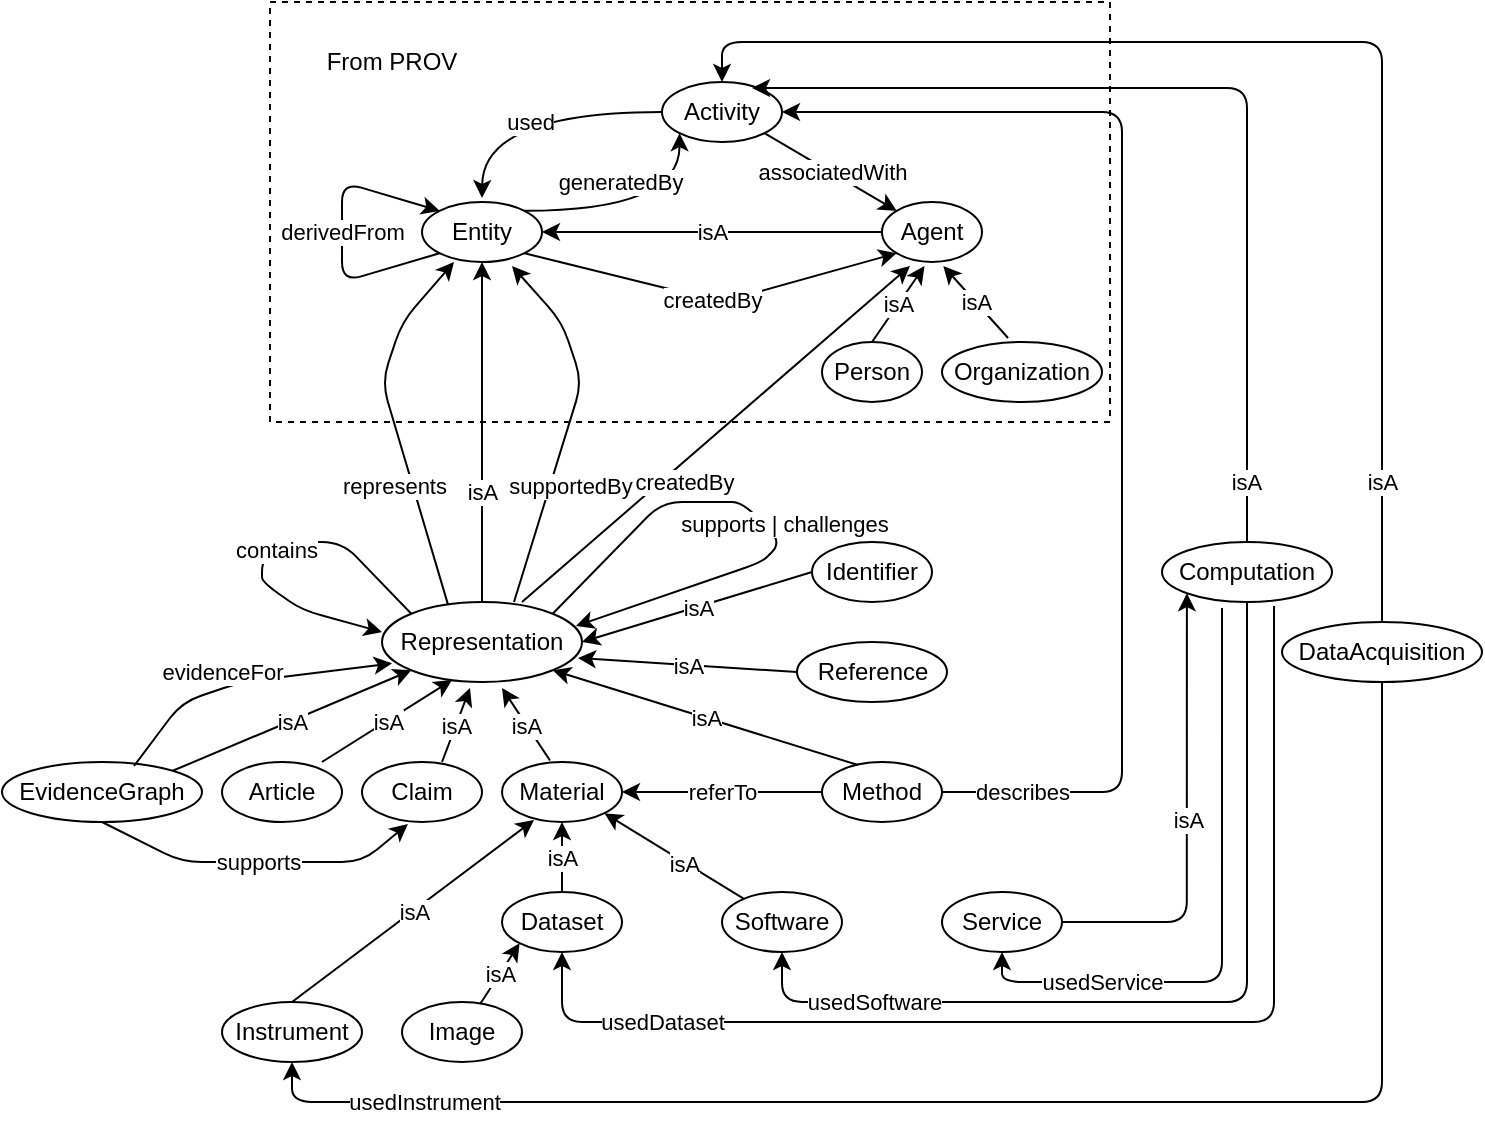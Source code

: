 <mxfile version="13.5.7" type="device"><diagram name="Page-1" id="ad52d381-51e7-2e0d-a935-2d0ddd2fd229"><mxGraphModel dx="813" dy="1363" grid="1" gridSize="10" guides="1" tooltips="1" connect="1" arrows="1" fold="1" page="1" pageScale="1" pageWidth="1100" pageHeight="850" background="#ffffff" math="0" shadow="0"><root><mxCell id="0"/><mxCell id="1" parent="0"/><mxCell id="M4DnN8UkR3fxHLDuSj8c-1" value="Activity" style="ellipse;whiteSpace=wrap;html=1;" parent="1" vertex="1"><mxGeometry x="360" y="20" width="60" height="30" as="geometry"/></mxCell><mxCell id="M4DnN8UkR3fxHLDuSj8c-2" value="Agent" style="ellipse;whiteSpace=wrap;html=1;" parent="1" vertex="1"><mxGeometry x="470" y="80" width="50" height="30" as="geometry"/></mxCell><mxCell id="M4DnN8UkR3fxHLDuSj8c-3" value="Entity" style="ellipse;whiteSpace=wrap;html=1;" parent="1" vertex="1"><mxGeometry x="240" y="80" width="60" height="30" as="geometry"/></mxCell><mxCell id="M4DnN8UkR3fxHLDuSj8c-15" value="Person" style="ellipse;whiteSpace=wrap;html=1;" parent="1" vertex="1"><mxGeometry x="440" y="150" width="50" height="30" as="geometry"/></mxCell><mxCell id="M4DnN8UkR3fxHLDuSj8c-16" value="Organization" style="ellipse;whiteSpace=wrap;html=1;" parent="1" vertex="1"><mxGeometry x="500" y="150" width="80" height="30" as="geometry"/></mxCell><mxCell id="M4DnN8UkR3fxHLDuSj8c-27" value="" style="endArrow=classic;html=1;exitX=0;exitY=0.5;exitDx=0;exitDy=0;edgeStyle=orthogonalEdgeStyle;curved=1;" parent="1" source="M4DnN8UkR3fxHLDuSj8c-1" edge="1"><mxGeometry relative="1" as="geometry"><mxPoint x="380" y="260" as="sourcePoint"/><mxPoint x="270" y="78" as="targetPoint"/></mxGeometry></mxCell><mxCell id="M4DnN8UkR3fxHLDuSj8c-28" value="used" style="edgeLabel;resizable=0;html=1;align=center;verticalAlign=middle;" parent="M4DnN8UkR3fxHLDuSj8c-27" connectable="0" vertex="1"><mxGeometry relative="1" as="geometry"><mxPoint y="5" as="offset"/></mxGeometry></mxCell><mxCell id="M4DnN8UkR3fxHLDuSj8c-29" value="" style="endArrow=classic;html=1;exitX=1;exitY=0;exitDx=0;exitDy=0;entryX=0;entryY=1;entryDx=0;entryDy=0;edgeStyle=orthogonalEdgeStyle;curved=1;" parent="1" source="M4DnN8UkR3fxHLDuSj8c-3" target="M4DnN8UkR3fxHLDuSj8c-1" edge="1"><mxGeometry relative="1" as="geometry"><mxPoint x="380" y="260" as="sourcePoint"/><mxPoint x="480" y="260" as="targetPoint"/></mxGeometry></mxCell><mxCell id="M4DnN8UkR3fxHLDuSj8c-30" value="generatedBy" style="edgeLabel;resizable=0;html=1;align=center;verticalAlign=middle;" parent="M4DnN8UkR3fxHLDuSj8c-29" connectable="0" vertex="1"><mxGeometry relative="1" as="geometry"><mxPoint x="-10" y="-15" as="offset"/></mxGeometry></mxCell><mxCell id="M4DnN8UkR3fxHLDuSj8c-32" value="" style="endArrow=classic;html=1;exitX=1;exitY=1;exitDx=0;exitDy=0;entryX=0;entryY=0;entryDx=0;entryDy=0;" parent="1" source="M4DnN8UkR3fxHLDuSj8c-1" target="M4DnN8UkR3fxHLDuSj8c-2" edge="1"><mxGeometry relative="1" as="geometry"><mxPoint x="380" y="260" as="sourcePoint"/><mxPoint x="480" y="260" as="targetPoint"/></mxGeometry></mxCell><mxCell id="M4DnN8UkR3fxHLDuSj8c-33" value="associatedWith" style="edgeLabel;resizable=0;html=1;align=center;verticalAlign=middle;" parent="M4DnN8UkR3fxHLDuSj8c-32" connectable="0" vertex="1"><mxGeometry relative="1" as="geometry"/></mxCell><mxCell id="M4DnN8UkR3fxHLDuSj8c-35" value="" style="endArrow=classic;html=1;exitX=0.5;exitY=0;exitDx=0;exitDy=0;entryX=0.425;entryY=1.067;entryDx=0;entryDy=0;entryPerimeter=0;" parent="1" source="M4DnN8UkR3fxHLDuSj8c-15" target="M4DnN8UkR3fxHLDuSj8c-2" edge="1"><mxGeometry relative="1" as="geometry"><mxPoint x="380" y="260" as="sourcePoint"/><mxPoint x="480" y="260" as="targetPoint"/></mxGeometry></mxCell><mxCell id="M4DnN8UkR3fxHLDuSj8c-36" value="isA" style="edgeLabel;resizable=0;html=1;align=center;verticalAlign=middle;" parent="M4DnN8UkR3fxHLDuSj8c-35" connectable="0" vertex="1"><mxGeometry relative="1" as="geometry"/></mxCell><mxCell id="M4DnN8UkR3fxHLDuSj8c-37" value="" style="endArrow=classic;html=1;exitX=0.413;exitY=-0.067;exitDx=0;exitDy=0;exitPerimeter=0;entryX=0.613;entryY=1.067;entryDx=0;entryDy=0;entryPerimeter=0;" parent="1" source="M4DnN8UkR3fxHLDuSj8c-16" target="M4DnN8UkR3fxHLDuSj8c-2" edge="1"><mxGeometry relative="1" as="geometry"><mxPoint x="380" y="260" as="sourcePoint"/><mxPoint x="480" y="260" as="targetPoint"/></mxGeometry></mxCell><mxCell id="M4DnN8UkR3fxHLDuSj8c-38" value="isA" style="edgeLabel;resizable=0;html=1;align=center;verticalAlign=middle;" parent="M4DnN8UkR3fxHLDuSj8c-37" connectable="0" vertex="1"><mxGeometry relative="1" as="geometry"/></mxCell><mxCell id="M4DnN8UkR3fxHLDuSj8c-40" value="" style="endArrow=classic;html=1;exitX=0;exitY=0.5;exitDx=0;exitDy=0;entryX=1;entryY=0.5;entryDx=0;entryDy=0;" parent="1" source="M4DnN8UkR3fxHLDuSj8c-2" target="M4DnN8UkR3fxHLDuSj8c-3" edge="1"><mxGeometry relative="1" as="geometry"><mxPoint x="380" y="260" as="sourcePoint"/><mxPoint x="480" y="260" as="targetPoint"/></mxGeometry></mxCell><mxCell id="M4DnN8UkR3fxHLDuSj8c-41" value="isA" style="edgeLabel;resizable=0;html=1;align=center;verticalAlign=middle;" parent="M4DnN8UkR3fxHLDuSj8c-40" connectable="0" vertex="1"><mxGeometry relative="1" as="geometry"/></mxCell><mxCell id="M4DnN8UkR3fxHLDuSj8c-44" value="" style="endArrow=classic;html=1;exitX=1;exitY=1;exitDx=0;exitDy=0;entryX=0;entryY=1;entryDx=0;entryDy=0;" parent="1" source="M4DnN8UkR3fxHLDuSj8c-3" target="M4DnN8UkR3fxHLDuSj8c-2" edge="1"><mxGeometry relative="1" as="geometry"><mxPoint x="380" y="260" as="sourcePoint"/><mxPoint x="480" y="260" as="targetPoint"/><Array as="points"><mxPoint x="390" y="130"/></Array></mxGeometry></mxCell><mxCell id="M4DnN8UkR3fxHLDuSj8c-45" value="createdBy" style="edgeLabel;resizable=0;html=1;align=center;verticalAlign=middle;" parent="M4DnN8UkR3fxHLDuSj8c-44" connectable="0" vertex="1"><mxGeometry relative="1" as="geometry"/></mxCell><mxCell id="M4DnN8UkR3fxHLDuSj8c-46" value="Representation" style="ellipse;whiteSpace=wrap;html=1;" parent="1" vertex="1"><mxGeometry x="220" y="280" width="100" height="40" as="geometry"/></mxCell><mxCell id="M4DnN8UkR3fxHLDuSj8c-47" value="" style="endArrow=classic;html=1;exitX=0;exitY=1;exitDx=0;exitDy=0;entryX=0;entryY=0;entryDx=0;entryDy=0;" parent="1" source="M4DnN8UkR3fxHLDuSj8c-3" target="M4DnN8UkR3fxHLDuSj8c-3" edge="1"><mxGeometry relative="1" as="geometry"><mxPoint x="380" y="260" as="sourcePoint"/><mxPoint x="240" y="84" as="targetPoint"/><Array as="points"><mxPoint x="200" y="120"/><mxPoint x="200" y="70"/></Array></mxGeometry></mxCell><mxCell id="M4DnN8UkR3fxHLDuSj8c-48" value="derivedFrom" style="edgeLabel;resizable=0;html=1;align=center;verticalAlign=middle;" parent="M4DnN8UkR3fxHLDuSj8c-47" connectable="0" vertex="1"><mxGeometry relative="1" as="geometry"/></mxCell><mxCell id="M4DnN8UkR3fxHLDuSj8c-49" value="" style="endArrow=classic;html=1;exitX=0.5;exitY=0;exitDx=0;exitDy=0;entryX=0.5;entryY=1;entryDx=0;entryDy=0;" parent="1" source="M4DnN8UkR3fxHLDuSj8c-46" target="M4DnN8UkR3fxHLDuSj8c-3" edge="1"><mxGeometry relative="1" as="geometry"><mxPoint x="380" y="260" as="sourcePoint"/><mxPoint x="480" y="260" as="targetPoint"/></mxGeometry></mxCell><mxCell id="M4DnN8UkR3fxHLDuSj8c-50" value="isA" style="edgeLabel;resizable=0;html=1;align=center;verticalAlign=middle;" parent="M4DnN8UkR3fxHLDuSj8c-49" connectable="0" vertex="1"><mxGeometry relative="1" as="geometry"><mxPoint y="30" as="offset"/></mxGeometry></mxCell><mxCell id="M4DnN8UkR3fxHLDuSj8c-51" value="" style="endArrow=classic;html=1;exitX=0.33;exitY=0.033;exitDx=0;exitDy=0;exitPerimeter=0;" parent="1" source="M4DnN8UkR3fxHLDuSj8c-46" edge="1"><mxGeometry relative="1" as="geometry"><mxPoint x="380" y="260" as="sourcePoint"/><mxPoint x="256" y="110" as="targetPoint"/><Array as="points"><mxPoint x="220" y="170"/><mxPoint x="230" y="140"/></Array></mxGeometry></mxCell><mxCell id="M4DnN8UkR3fxHLDuSj8c-52" value="represents" style="edgeLabel;resizable=0;html=1;align=center;verticalAlign=middle;" parent="M4DnN8UkR3fxHLDuSj8c-51" connectable="0" vertex="1"><mxGeometry relative="1" as="geometry"><mxPoint x="-0.34" y="30.56" as="offset"/></mxGeometry></mxCell><mxCell id="M4DnN8UkR3fxHLDuSj8c-53" value="" style="endArrow=classic;html=1;exitX=0.66;exitY=0;exitDx=0;exitDy=0;exitPerimeter=0;" parent="1" source="M4DnN8UkR3fxHLDuSj8c-46" edge="1"><mxGeometry relative="1" as="geometry"><mxPoint x="380" y="260" as="sourcePoint"/><mxPoint x="285" y="112" as="targetPoint"/><Array as="points"><mxPoint x="320" y="170"/><mxPoint x="310" y="140"/></Array></mxGeometry></mxCell><mxCell id="M4DnN8UkR3fxHLDuSj8c-54" value="supportedBy" style="edgeLabel;resizable=0;html=1;align=center;verticalAlign=middle;" parent="M4DnN8UkR3fxHLDuSj8c-53" connectable="0" vertex="1"><mxGeometry relative="1" as="geometry"><mxPoint x="0.48" y="29.16" as="offset"/></mxGeometry></mxCell><mxCell id="M4DnN8UkR3fxHLDuSj8c-55" value="" style="endArrow=classic;html=1;entryX=0.28;entryY=1.067;entryDx=0;entryDy=0;entryPerimeter=0;" parent="1" target="M4DnN8UkR3fxHLDuSj8c-2" edge="1"><mxGeometry relative="1" as="geometry"><mxPoint x="290" y="280" as="sourcePoint"/><mxPoint x="480" y="260" as="targetPoint"/></mxGeometry></mxCell><mxCell id="M4DnN8UkR3fxHLDuSj8c-56" value="createdBy" style="edgeLabel;resizable=0;html=1;align=center;verticalAlign=middle;" parent="M4DnN8UkR3fxHLDuSj8c-55" connectable="0" vertex="1"><mxGeometry relative="1" as="geometry"><mxPoint x="-16.76" y="23.79" as="offset"/></mxGeometry></mxCell><mxCell id="M4DnN8UkR3fxHLDuSj8c-59" value="" style="endArrow=classic;html=1;exitX=0;exitY=0;exitDx=0;exitDy=0;" parent="1" source="M4DnN8UkR3fxHLDuSj8c-46" edge="1"><mxGeometry relative="1" as="geometry"><mxPoint x="380" y="260" as="sourcePoint"/><mxPoint x="220" y="295" as="targetPoint"/><Array as="points"><mxPoint x="200" y="250"/><mxPoint x="180" y="250"/><mxPoint x="170" y="250"/><mxPoint x="160" y="260"/><mxPoint x="160" y="270"/><mxPoint x="180" y="284"/></Array></mxGeometry></mxCell><mxCell id="M4DnN8UkR3fxHLDuSj8c-60" value="contains" style="edgeLabel;resizable=0;html=1;align=center;verticalAlign=middle;" parent="M4DnN8UkR3fxHLDuSj8c-59" connectable="0" vertex="1"><mxGeometry relative="1" as="geometry"/></mxCell><mxCell id="M4DnN8UkR3fxHLDuSj8c-63" value="" style="endArrow=classic;html=1;entryX=0.97;entryY=0.3;entryDx=0;entryDy=0;exitX=1;exitY=0;exitDx=0;exitDy=0;entryPerimeter=0;" parent="1" source="M4DnN8UkR3fxHLDuSj8c-46" target="M4DnN8UkR3fxHLDuSj8c-46" edge="1"><mxGeometry relative="1" as="geometry"><mxPoint x="310" y="289" as="sourcePoint"/><mxPoint x="480" y="260" as="targetPoint"/><Array as="points"><mxPoint x="360" y="230"/><mxPoint x="380" y="230"/><mxPoint x="400" y="230"/><mxPoint x="420" y="250"/><mxPoint x="410" y="260"/></Array></mxGeometry></mxCell><mxCell id="M4DnN8UkR3fxHLDuSj8c-64" value="supports | challenges" style="edgeLabel;resizable=0;html=1;align=center;verticalAlign=middle;" parent="M4DnN8UkR3fxHLDuSj8c-63" connectable="0" vertex="1"><mxGeometry relative="1" as="geometry"><mxPoint x="12.29" y="2.29" as="offset"/></mxGeometry></mxCell><mxCell id="M4DnN8UkR3fxHLDuSj8c-65" value="EvidenceGraph" style="ellipse;whiteSpace=wrap;html=1;" parent="1" vertex="1"><mxGeometry x="30" y="360" width="100" height="30" as="geometry"/></mxCell><mxCell id="M4DnN8UkR3fxHLDuSj8c-66" value="Article" style="ellipse;whiteSpace=wrap;html=1;" parent="1" vertex="1"><mxGeometry x="140" y="360" width="60" height="30" as="geometry"/></mxCell><mxCell id="M4DnN8UkR3fxHLDuSj8c-67" value="Claim" style="ellipse;whiteSpace=wrap;html=1;" parent="1" vertex="1"><mxGeometry x="210" y="360" width="60" height="30" as="geometry"/></mxCell><mxCell id="M4DnN8UkR3fxHLDuSj8c-68" value="Material" style="ellipse;whiteSpace=wrap;html=1;" parent="1" vertex="1"><mxGeometry x="280" y="360" width="60" height="30" as="geometry"/></mxCell><mxCell id="M4DnN8UkR3fxHLDuSj8c-69" value="Method" style="ellipse;whiteSpace=wrap;html=1;" parent="1" vertex="1"><mxGeometry x="440" y="360" width="60" height="30" as="geometry"/></mxCell><mxCell id="M4DnN8UkR3fxHLDuSj8c-70" value="Reference" style="ellipse;whiteSpace=wrap;html=1;" parent="1" vertex="1"><mxGeometry x="427.5" y="300" width="75" height="30" as="geometry"/></mxCell><mxCell id="M4DnN8UkR3fxHLDuSj8c-71" value="Identifier" style="ellipse;whiteSpace=wrap;html=1;" parent="1" vertex="1"><mxGeometry x="435" y="250" width="60" height="30" as="geometry"/></mxCell><mxCell id="M4DnN8UkR3fxHLDuSj8c-72" value="" style="endArrow=classic;html=1;exitX=0.66;exitY=0.067;exitDx=0;exitDy=0;exitPerimeter=0;entryX=0.05;entryY=0.767;entryDx=0;entryDy=0;entryPerimeter=0;" parent="1" source="M4DnN8UkR3fxHLDuSj8c-65" target="M4DnN8UkR3fxHLDuSj8c-46" edge="1"><mxGeometry relative="1" as="geometry"><mxPoint x="380" y="260" as="sourcePoint"/><mxPoint x="480" y="260" as="targetPoint"/><Array as="points"><mxPoint x="120" y="330"/><mxPoint x="150" y="320"/></Array></mxGeometry></mxCell><mxCell id="M4DnN8UkR3fxHLDuSj8c-73" value="evidenceFor" style="edgeLabel;resizable=0;html=1;align=center;verticalAlign=middle;" parent="M4DnN8UkR3fxHLDuSj8c-72" connectable="0" vertex="1"><mxGeometry relative="1" as="geometry"><mxPoint x="-12.35" y="-4.71" as="offset"/></mxGeometry></mxCell><mxCell id="M4DnN8UkR3fxHLDuSj8c-75" value="" style="endArrow=classic;html=1;exitX=1;exitY=0;exitDx=0;exitDy=0;entryX=0;entryY=1;entryDx=0;entryDy=0;" parent="1" source="M4DnN8UkR3fxHLDuSj8c-65" target="M4DnN8UkR3fxHLDuSj8c-46" edge="1"><mxGeometry relative="1" as="geometry"><mxPoint x="380" y="260" as="sourcePoint"/><mxPoint x="480" y="260" as="targetPoint"/></mxGeometry></mxCell><mxCell id="M4DnN8UkR3fxHLDuSj8c-76" value="isA" style="edgeLabel;resizable=0;html=1;align=center;verticalAlign=middle;" parent="M4DnN8UkR3fxHLDuSj8c-75" connectable="0" vertex="1"><mxGeometry relative="1" as="geometry"/></mxCell><mxCell id="M4DnN8UkR3fxHLDuSj8c-77" value="" style="endArrow=classic;html=1;exitX=0.833;exitY=0;exitDx=0;exitDy=0;exitPerimeter=0;entryX=0.35;entryY=0.975;entryDx=0;entryDy=0;entryPerimeter=0;" parent="1" source="M4DnN8UkR3fxHLDuSj8c-66" target="M4DnN8UkR3fxHLDuSj8c-46" edge="1"><mxGeometry relative="1" as="geometry"><mxPoint x="380" y="260" as="sourcePoint"/><mxPoint x="480" y="260" as="targetPoint"/></mxGeometry></mxCell><mxCell id="M4DnN8UkR3fxHLDuSj8c-78" value="isA" style="edgeLabel;resizable=0;html=1;align=center;verticalAlign=middle;" parent="M4DnN8UkR3fxHLDuSj8c-77" connectable="0" vertex="1"><mxGeometry relative="1" as="geometry"/></mxCell><mxCell id="M4DnN8UkR3fxHLDuSj8c-79" value="" style="endArrow=classic;html=1;exitX=0.667;exitY=0;exitDx=0;exitDy=0;exitPerimeter=0;entryX=0.44;entryY=1.075;entryDx=0;entryDy=0;entryPerimeter=0;" parent="1" source="M4DnN8UkR3fxHLDuSj8c-67" target="M4DnN8UkR3fxHLDuSj8c-46" edge="1"><mxGeometry relative="1" as="geometry"><mxPoint x="380" y="260" as="sourcePoint"/><mxPoint x="480" y="260" as="targetPoint"/></mxGeometry></mxCell><mxCell id="M4DnN8UkR3fxHLDuSj8c-80" value="isA" style="edgeLabel;resizable=0;html=1;align=center;verticalAlign=middle;" parent="M4DnN8UkR3fxHLDuSj8c-79" connectable="0" vertex="1"><mxGeometry relative="1" as="geometry"/></mxCell><mxCell id="M4DnN8UkR3fxHLDuSj8c-81" value="" style="endArrow=classic;html=1;exitX=0.4;exitY=-0.025;exitDx=0;exitDy=0;exitPerimeter=0;" parent="1" source="M4DnN8UkR3fxHLDuSj8c-68" edge="1"><mxGeometry relative="1" as="geometry"><mxPoint x="380" y="260" as="sourcePoint"/><mxPoint x="280" y="323" as="targetPoint"/></mxGeometry></mxCell><mxCell id="M4DnN8UkR3fxHLDuSj8c-82" value="isA" style="edgeLabel;resizable=0;html=1;align=center;verticalAlign=middle;" parent="M4DnN8UkR3fxHLDuSj8c-81" connectable="0" vertex="1"><mxGeometry relative="1" as="geometry"/></mxCell><mxCell id="M4DnN8UkR3fxHLDuSj8c-83" value="" style="endArrow=classic;html=1;exitX=0.3;exitY=0.05;exitDx=0;exitDy=0;exitPerimeter=0;entryX=1;entryY=1;entryDx=0;entryDy=0;" parent="1" source="M4DnN8UkR3fxHLDuSj8c-69" target="M4DnN8UkR3fxHLDuSj8c-46" edge="1"><mxGeometry relative="1" as="geometry"><mxPoint x="380" y="260" as="sourcePoint"/><mxPoint x="480" y="260" as="targetPoint"/></mxGeometry></mxCell><mxCell id="M4DnN8UkR3fxHLDuSj8c-84" value="isA" style="edgeLabel;resizable=0;html=1;align=center;verticalAlign=middle;" parent="M4DnN8UkR3fxHLDuSj8c-83" connectable="0" vertex="1"><mxGeometry relative="1" as="geometry"/></mxCell><mxCell id="M4DnN8UkR3fxHLDuSj8c-85" value="" style="endArrow=classic;html=1;entryX=0.98;entryY=0.7;entryDx=0;entryDy=0;entryPerimeter=0;exitX=0;exitY=0.5;exitDx=0;exitDy=0;" parent="1" source="M4DnN8UkR3fxHLDuSj8c-70" target="M4DnN8UkR3fxHLDuSj8c-46" edge="1"><mxGeometry relative="1" as="geometry"><mxPoint x="431" y="315" as="sourcePoint"/><mxPoint x="480" y="260" as="targetPoint"/></mxGeometry></mxCell><mxCell id="M4DnN8UkR3fxHLDuSj8c-86" value="isA" style="edgeLabel;resizable=0;html=1;align=center;verticalAlign=middle;" parent="M4DnN8UkR3fxHLDuSj8c-85" connectable="0" vertex="1"><mxGeometry relative="1" as="geometry"/></mxCell><mxCell id="M4DnN8UkR3fxHLDuSj8c-87" value="" style="endArrow=classic;html=1;exitX=0;exitY=0.5;exitDx=0;exitDy=0;entryX=1;entryY=0.5;entryDx=0;entryDy=0;" parent="1" source="M4DnN8UkR3fxHLDuSj8c-71" target="M4DnN8UkR3fxHLDuSj8c-46" edge="1"><mxGeometry relative="1" as="geometry"><mxPoint x="380" y="260" as="sourcePoint"/><mxPoint x="480" y="260" as="targetPoint"/></mxGeometry></mxCell><mxCell id="M4DnN8UkR3fxHLDuSj8c-88" value="isA" style="edgeLabel;resizable=0;html=1;align=center;verticalAlign=middle;" parent="M4DnN8UkR3fxHLDuSj8c-87" connectable="0" vertex="1"><mxGeometry relative="1" as="geometry"/></mxCell><mxCell id="M4DnN8UkR3fxHLDuSj8c-89" value="" style="endArrow=classic;html=1;exitX=0;exitY=0.5;exitDx=0;exitDy=0;entryX=1;entryY=0.5;entryDx=0;entryDy=0;" parent="1" source="M4DnN8UkR3fxHLDuSj8c-69" target="M4DnN8UkR3fxHLDuSj8c-68" edge="1"><mxGeometry relative="1" as="geometry"><mxPoint x="380" y="260" as="sourcePoint"/><mxPoint x="480" y="260" as="targetPoint"/></mxGeometry></mxCell><mxCell id="M4DnN8UkR3fxHLDuSj8c-90" value="referTo" style="edgeLabel;resizable=0;html=1;align=center;verticalAlign=middle;" parent="M4DnN8UkR3fxHLDuSj8c-89" connectable="0" vertex="1"><mxGeometry relative="1" as="geometry"/></mxCell><mxCell id="M4DnN8UkR3fxHLDuSj8c-91" value="" style="endArrow=classic;html=1;exitX=0.5;exitY=1;exitDx=0;exitDy=0;entryX=0.383;entryY=1.033;entryDx=0;entryDy=0;entryPerimeter=0;" parent="1" source="M4DnN8UkR3fxHLDuSj8c-65" target="M4DnN8UkR3fxHLDuSj8c-67" edge="1"><mxGeometry relative="1" as="geometry"><mxPoint x="380" y="260" as="sourcePoint"/><mxPoint x="480" y="260" as="targetPoint"/><Array as="points"><mxPoint x="120" y="410"/><mxPoint x="160" y="410"/><mxPoint x="210" y="410"/></Array></mxGeometry></mxCell><mxCell id="M4DnN8UkR3fxHLDuSj8c-92" value="supports" style="edgeLabel;resizable=0;html=1;align=center;verticalAlign=middle;" parent="M4DnN8UkR3fxHLDuSj8c-91" connectable="0" vertex="1"><mxGeometry relative="1" as="geometry"/></mxCell><mxCell id="M4DnN8UkR3fxHLDuSj8c-93" value="" style="endArrow=classic;html=1;exitX=1;exitY=0.5;exitDx=0;exitDy=0;entryX=1;entryY=0.5;entryDx=0;entryDy=0;edgeStyle=orthogonalEdgeStyle;" parent="1" source="M4DnN8UkR3fxHLDuSj8c-69" target="M4DnN8UkR3fxHLDuSj8c-1" edge="1"><mxGeometry relative="1" as="geometry"><mxPoint x="380" y="260" as="sourcePoint"/><mxPoint x="480" y="260" as="targetPoint"/><Array as="points"><mxPoint x="590" y="375"/><mxPoint x="590" y="35"/></Array></mxGeometry></mxCell><mxCell id="M4DnN8UkR3fxHLDuSj8c-94" value="describes" style="edgeLabel;resizable=0;html=1;align=center;verticalAlign=middle;" parent="M4DnN8UkR3fxHLDuSj8c-93" connectable="0" vertex="1"><mxGeometry relative="1" as="geometry"><mxPoint x="-50" y="210" as="offset"/></mxGeometry></mxCell><mxCell id="M4DnN8UkR3fxHLDuSj8c-95" value="Computation" style="ellipse;whiteSpace=wrap;html=1;" parent="1" vertex="1"><mxGeometry x="610" y="250" width="85" height="30" as="geometry"/></mxCell><mxCell id="M4DnN8UkR3fxHLDuSj8c-96" value="DataAcquisition" style="ellipse;whiteSpace=wrap;html=1;" parent="1" vertex="1"><mxGeometry x="670" y="290" width="100" height="30" as="geometry"/></mxCell><mxCell id="M4DnN8UkR3fxHLDuSj8c-97" value="Image" style="ellipse;whiteSpace=wrap;html=1;" parent="1" vertex="1"><mxGeometry x="230" y="480" width="60" height="30" as="geometry"/></mxCell><mxCell id="M4DnN8UkR3fxHLDuSj8c-98" value="Instrument" style="ellipse;whiteSpace=wrap;html=1;" parent="1" vertex="1"><mxGeometry x="140" y="480" width="70" height="30" as="geometry"/></mxCell><mxCell id="M4DnN8UkR3fxHLDuSj8c-99" value="Dataset" style="ellipse;whiteSpace=wrap;html=1;" parent="1" vertex="1"><mxGeometry x="280" y="425" width="60" height="30" as="geometry"/></mxCell><mxCell id="M4DnN8UkR3fxHLDuSj8c-100" value="Software" style="ellipse;whiteSpace=wrap;html=1;" parent="1" vertex="1"><mxGeometry x="390" y="425" width="60" height="30" as="geometry"/></mxCell><mxCell id="M4DnN8UkR3fxHLDuSj8c-101" value="Service" style="ellipse;whiteSpace=wrap;html=1;" parent="1" vertex="1"><mxGeometry x="500" y="425" width="60" height="30" as="geometry"/></mxCell><mxCell id="M4DnN8UkR3fxHLDuSj8c-102" value="" style="endArrow=classic;html=1;exitX=0.5;exitY=0;exitDx=0;exitDy=0;entryX=0.267;entryY=0.967;entryDx=0;entryDy=0;entryPerimeter=0;" parent="1" source="M4DnN8UkR3fxHLDuSj8c-98" target="M4DnN8UkR3fxHLDuSj8c-68" edge="1"><mxGeometry relative="1" as="geometry"><mxPoint x="310" y="260" as="sourcePoint"/><mxPoint x="410" y="260" as="targetPoint"/></mxGeometry></mxCell><mxCell id="M4DnN8UkR3fxHLDuSj8c-103" value="isA" style="edgeLabel;resizable=0;html=1;align=center;verticalAlign=middle;" parent="M4DnN8UkR3fxHLDuSj8c-102" connectable="0" vertex="1"><mxGeometry relative="1" as="geometry"/></mxCell><mxCell id="M4DnN8UkR3fxHLDuSj8c-104" value="" style="endArrow=classic;html=1;entryX=0;entryY=1;entryDx=0;entryDy=0;" parent="1" source="M4DnN8UkR3fxHLDuSj8c-97" target="M4DnN8UkR3fxHLDuSj8c-99" edge="1"><mxGeometry relative="1" as="geometry"><mxPoint x="310" y="260" as="sourcePoint"/><mxPoint x="410" y="260" as="targetPoint"/></mxGeometry></mxCell><mxCell id="M4DnN8UkR3fxHLDuSj8c-105" value="isA" style="edgeLabel;resizable=0;html=1;align=center;verticalAlign=middle;" parent="M4DnN8UkR3fxHLDuSj8c-104" connectable="0" vertex="1"><mxGeometry relative="1" as="geometry"/></mxCell><mxCell id="M4DnN8UkR3fxHLDuSj8c-106" value="" style="endArrow=classic;html=1;entryX=0.5;entryY=1;entryDx=0;entryDy=0;exitX=0.5;exitY=0;exitDx=0;exitDy=0;" parent="1" source="M4DnN8UkR3fxHLDuSj8c-99" target="M4DnN8UkR3fxHLDuSj8c-68" edge="1"><mxGeometry relative="1" as="geometry"><mxPoint x="310" y="420" as="sourcePoint"/><mxPoint x="410" y="260" as="targetPoint"/></mxGeometry></mxCell><mxCell id="M4DnN8UkR3fxHLDuSj8c-107" value="isA" style="edgeLabel;resizable=0;html=1;align=center;verticalAlign=middle;" parent="M4DnN8UkR3fxHLDuSj8c-106" connectable="0" vertex="1"><mxGeometry relative="1" as="geometry"/></mxCell><mxCell id="M4DnN8UkR3fxHLDuSj8c-108" value="" style="endArrow=classic;html=1;exitX=0.5;exitY=0;exitDx=0;exitDy=0;entryX=0.75;entryY=0.1;entryDx=0;entryDy=0;entryPerimeter=0;edgeStyle=orthogonalEdgeStyle;" parent="1" source="M4DnN8UkR3fxHLDuSj8c-95" target="M4DnN8UkR3fxHLDuSj8c-1" edge="1"><mxGeometry relative="1" as="geometry"><mxPoint x="360" y="180" as="sourcePoint"/><mxPoint x="460" y="180" as="targetPoint"/><Array as="points"><mxPoint x="653" y="23"/></Array></mxGeometry></mxCell><mxCell id="M4DnN8UkR3fxHLDuSj8c-109" value="isA" style="edgeLabel;resizable=0;html=1;align=center;verticalAlign=middle;" parent="M4DnN8UkR3fxHLDuSj8c-108" connectable="0" vertex="1"><mxGeometry relative="1" as="geometry"><mxPoint x="10" y="197" as="offset"/></mxGeometry></mxCell><mxCell id="M4DnN8UkR3fxHLDuSj8c-110" value="" style="endArrow=classic;html=1;exitX=0.5;exitY=0;exitDx=0;exitDy=0;entryX=0.5;entryY=0;entryDx=0;entryDy=0;edgeStyle=orthogonalEdgeStyle;" parent="1" source="M4DnN8UkR3fxHLDuSj8c-96" target="M4DnN8UkR3fxHLDuSj8c-1" edge="1"><mxGeometry relative="1" as="geometry"><mxPoint x="360" y="180" as="sourcePoint"/><mxPoint x="460" y="180" as="targetPoint"/><Array as="points"><mxPoint x="720"/><mxPoint x="390"/></Array></mxGeometry></mxCell><mxCell id="M4DnN8UkR3fxHLDuSj8c-111" value="isA" style="edgeLabel;resizable=0;html=1;align=center;verticalAlign=middle;" parent="M4DnN8UkR3fxHLDuSj8c-110" connectable="0" vertex="1"><mxGeometry relative="1" as="geometry"><mxPoint x="30" y="220" as="offset"/></mxGeometry></mxCell><mxCell id="M4DnN8UkR3fxHLDuSj8c-112" value="" style="endArrow=classic;html=1;exitX=0.353;exitY=1.1;exitDx=0;exitDy=0;exitPerimeter=0;entryX=0.5;entryY=1;entryDx=0;entryDy=0;edgeStyle=orthogonalEdgeStyle;" parent="1" source="M4DnN8UkR3fxHLDuSj8c-95" target="M4DnN8UkR3fxHLDuSj8c-101" edge="1"><mxGeometry relative="1" as="geometry"><mxPoint x="360" y="470" as="sourcePoint"/><mxPoint x="460" y="470" as="targetPoint"/><Array as="points"><mxPoint x="640" y="470"/><mxPoint x="530" y="470"/></Array></mxGeometry></mxCell><mxCell id="M4DnN8UkR3fxHLDuSj8c-113" value="usedService" style="edgeLabel;resizable=0;html=1;align=center;verticalAlign=middle;" parent="M4DnN8UkR3fxHLDuSj8c-112" connectable="0" vertex="1"><mxGeometry relative="1" as="geometry"><mxPoint x="-60" y="31" as="offset"/></mxGeometry></mxCell><mxCell id="M4DnN8UkR3fxHLDuSj8c-114" value="" style="endArrow=classic;html=1;exitX=0.5;exitY=1;exitDx=0;exitDy=0;entryX=0.5;entryY=1;entryDx=0;entryDy=0;edgeStyle=orthogonalEdgeStyle;" parent="1" source="M4DnN8UkR3fxHLDuSj8c-95" target="M4DnN8UkR3fxHLDuSj8c-100" edge="1"><mxGeometry relative="1" as="geometry"><mxPoint x="360" y="470" as="sourcePoint"/><mxPoint x="460" y="470" as="targetPoint"/><Array as="points"><mxPoint x="653" y="480"/><mxPoint x="420" y="480"/></Array></mxGeometry></mxCell><mxCell id="M4DnN8UkR3fxHLDuSj8c-115" value="usedSoftware" style="edgeLabel;resizable=0;html=1;align=center;verticalAlign=middle;" parent="M4DnN8UkR3fxHLDuSj8c-114" connectable="0" vertex="1"><mxGeometry relative="1" as="geometry"><mxPoint x="-157.5" as="offset"/></mxGeometry></mxCell><mxCell id="M4DnN8UkR3fxHLDuSj8c-116" value="" style="endArrow=classic;html=1;exitX=0.659;exitY=1.067;exitDx=0;exitDy=0;exitPerimeter=0;entryX=0.5;entryY=1;entryDx=0;entryDy=0;edgeStyle=orthogonalEdgeStyle;" parent="1" source="M4DnN8UkR3fxHLDuSj8c-95" target="M4DnN8UkR3fxHLDuSj8c-99" edge="1"><mxGeometry relative="1" as="geometry"><mxPoint x="360" y="470" as="sourcePoint"/><mxPoint x="460" y="470" as="targetPoint"/><Array as="points"><mxPoint x="666" y="490"/><mxPoint x="310" y="490"/></Array></mxGeometry></mxCell><mxCell id="M4DnN8UkR3fxHLDuSj8c-117" value="usedDataset" style="edgeLabel;resizable=0;html=1;align=center;verticalAlign=middle;" parent="M4DnN8UkR3fxHLDuSj8c-116" connectable="0" vertex="1"><mxGeometry relative="1" as="geometry"><mxPoint x="-214.99" as="offset"/></mxGeometry></mxCell><mxCell id="M4DnN8UkR3fxHLDuSj8c-118" value="" style="endArrow=classic;html=1;exitX=0.5;exitY=1;exitDx=0;exitDy=0;entryX=0.5;entryY=1;entryDx=0;entryDy=0;edgeStyle=orthogonalEdgeStyle;" parent="1" source="M4DnN8UkR3fxHLDuSj8c-96" target="M4DnN8UkR3fxHLDuSj8c-98" edge="1"><mxGeometry relative="1" as="geometry"><mxPoint x="360" y="460" as="sourcePoint"/><mxPoint x="460" y="460" as="targetPoint"/><Array as="points"><mxPoint x="720" y="530"/><mxPoint x="175" y="530"/></Array></mxGeometry></mxCell><mxCell id="M4DnN8UkR3fxHLDuSj8c-119" value="usedInstrument" style="edgeLabel;resizable=0;html=1;align=center;verticalAlign=middle;" parent="M4DnN8UkR3fxHLDuSj8c-118" connectable="0" vertex="1"><mxGeometry relative="1" as="geometry"><mxPoint x="-302" as="offset"/></mxGeometry></mxCell><mxCell id="M4DnN8UkR3fxHLDuSj8c-120" value="" style="endArrow=classic;html=1;exitX=1;exitY=0.5;exitDx=0;exitDy=0;entryX=0;entryY=1;entryDx=0;entryDy=0;edgeStyle=orthogonalEdgeStyle;" parent="1" source="M4DnN8UkR3fxHLDuSj8c-101" target="M4DnN8UkR3fxHLDuSj8c-95" edge="1"><mxGeometry relative="1" as="geometry"><mxPoint x="360" y="460" as="sourcePoint"/><mxPoint x="460" y="460" as="targetPoint"/></mxGeometry></mxCell><mxCell id="M4DnN8UkR3fxHLDuSj8c-121" value="isA" style="edgeLabel;resizable=0;html=1;align=center;verticalAlign=middle;" parent="M4DnN8UkR3fxHLDuSj8c-120" connectable="0" vertex="1"><mxGeometry relative="1" as="geometry"/></mxCell><mxCell id="M4DnN8UkR3fxHLDuSj8c-123" value="" style="rounded=0;whiteSpace=wrap;html=1;fillColor=none;dashed=1;" parent="1" vertex="1"><mxGeometry x="164" y="-20" width="420" height="210" as="geometry"/></mxCell><mxCell id="M4DnN8UkR3fxHLDuSj8c-124" value="From PROV" style="text;html=1;strokeColor=none;fillColor=none;align=center;verticalAlign=middle;whiteSpace=wrap;rounded=0;dashed=1;" parent="1" vertex="1"><mxGeometry x="190" width="70" height="20" as="geometry"/></mxCell><mxCell id="psmdXvZDVwZK6dMzVvdq-1" value="" style="endArrow=classic;html=1;entryX=1;entryY=1;entryDx=0;entryDy=0;" edge="1" parent="1" source="M4DnN8UkR3fxHLDuSj8c-100" target="M4DnN8UkR3fxHLDuSj8c-68"><mxGeometry relative="1" as="geometry"><mxPoint x="410" y="420" as="sourcePoint"/><mxPoint x="470" y="240" as="targetPoint"/></mxGeometry></mxCell><mxCell id="psmdXvZDVwZK6dMzVvdq-2" value="isA" style="edgeLabel;resizable=0;html=1;align=center;verticalAlign=middle;" connectable="0" vertex="1" parent="psmdXvZDVwZK6dMzVvdq-1"><mxGeometry relative="1" as="geometry"><mxPoint x="4.73" y="3.87" as="offset"/></mxGeometry></mxCell></root></mxGraphModel></diagram></mxfile>